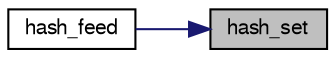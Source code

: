 digraph "hash_set"
{
 // LATEX_PDF_SIZE
  bgcolor="transparent";
  edge [fontname="FreeSans",fontsize="10",labelfontname="FreeSans",labelfontsize="10"];
  node [fontname="FreeSans",fontsize="10",shape=record];
  rankdir="RL";
  Node1 [label="hash_set",height=0.2,width=0.4,color="black", fillcolor="grey75", style="filled", fontcolor="black",tooltip="Set a new hash table item."];
  Node1 -> Node2 [dir="back",color="midnightblue",fontsize="10",style="solid",fontname="FreeSans"];
  Node2 [label="hash_feed",height=0.2,width=0.4,color="black",URL="$hash-lock_8c.html#a941a32930218f6b555e5884edd7226ff",tooltip="feed hash table (from Cassio)."];
}
